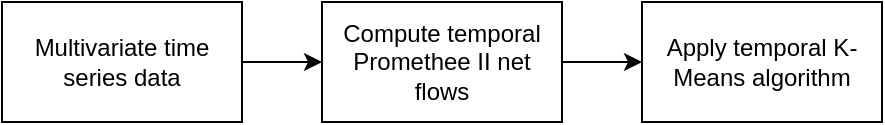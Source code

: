 <mxfile>
    <diagram id="7s3ZcBoE4MphKXsj5b5p" name="Page-1">
        <mxGraphModel dx="876" dy="694" grid="1" gridSize="10" guides="1" tooltips="1" connect="1" arrows="1" fold="1" page="1" pageScale="1" pageWidth="850" pageHeight="1100" math="0" shadow="0">
            <root>
                <mxCell id="0"/>
                <mxCell id="1" parent="0"/>
                <mxCell id="4" value="Multivariate time series data" style="rounded=0;whiteSpace=wrap;html=1;" vertex="1" parent="1">
                    <mxGeometry x="160" y="150" width="120" height="60" as="geometry"/>
                </mxCell>
                <mxCell id="8" value="Apply temporal K-Means algorithm" style="rounded=0;whiteSpace=wrap;html=1;" vertex="1" parent="1">
                    <mxGeometry x="479.996" y="150" width="120" height="60" as="geometry"/>
                </mxCell>
                <mxCell id="9" value="" style="edgeStyle=none;html=1;exitX=1;exitY=0.5;exitDx=0;exitDy=0;" edge="1" parent="1" source="4" target="6">
                    <mxGeometry relative="1" as="geometry">
                        <mxPoint x="210.316" y="280" as="targetPoint"/>
                        <mxPoint x="210" y="210" as="sourcePoint"/>
                    </mxGeometry>
                </mxCell>
                <mxCell id="10" style="edgeStyle=none;html=1;exitX=1;exitY=0.5;exitDx=0;exitDy=0;entryX=0;entryY=0.5;entryDx=0;entryDy=0;" edge="1" parent="1" source="6" target="8">
                    <mxGeometry relative="1" as="geometry"/>
                </mxCell>
                <mxCell id="6" value="Compute temporal Promethee II net flows" style="rounded=0;whiteSpace=wrap;html=1;" vertex="1" parent="1">
                    <mxGeometry x="320" y="150" width="120" height="60" as="geometry"/>
                </mxCell>
            </root>
        </mxGraphModel>
    </diagram>
</mxfile>